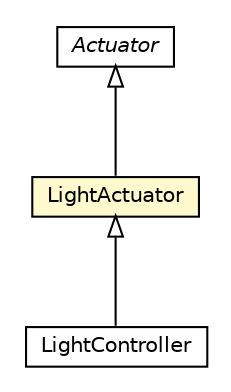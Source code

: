#!/usr/local/bin/dot
#
# Class diagram 
# Generated by UMLGraph version R5_6-24-gf6e263 (http://www.umlgraph.org/)
#

digraph G {
	edge [fontname="Helvetica",fontsize=10,labelfontname="Helvetica",labelfontsize=10];
	node [fontname="Helvetica",fontsize=10,shape=plaintext];
	nodesep=0.25;
	ranksep=0.5;
	// org.universAAL.ontology.device.LightActuator
	c5015210 [label=<<table title="org.universAAL.ontology.device.LightActuator" border="0" cellborder="1" cellspacing="0" cellpadding="2" port="p" bgcolor="lemonChiffon" href="./LightActuator.html">
		<tr><td><table border="0" cellspacing="0" cellpadding="1">
<tr><td align="center" balign="center"> LightActuator </td></tr>
		</table></td></tr>
		</table>>, URL="./LightActuator.html", fontname="Helvetica", fontcolor="black", fontsize=10.0];
	// org.universAAL.ontology.device.Actuator
	c5015213 [label=<<table title="org.universAAL.ontology.device.Actuator" border="0" cellborder="1" cellspacing="0" cellpadding="2" port="p" href="./Actuator.html">
		<tr><td><table border="0" cellspacing="0" cellpadding="1">
<tr><td align="center" balign="center"><font face="Helvetica-Oblique"> Actuator </font></td></tr>
		</table></td></tr>
		</table>>, URL="./Actuator.html", fontname="Helvetica", fontcolor="black", fontsize=10.0];
	// org.universAAL.ontology.device.LightController
	c5015220 [label=<<table title="org.universAAL.ontology.device.LightController" border="0" cellborder="1" cellspacing="0" cellpadding="2" port="p" href="./LightController.html">
		<tr><td><table border="0" cellspacing="0" cellpadding="1">
<tr><td align="center" balign="center"> LightController </td></tr>
		</table></td></tr>
		</table>>, URL="./LightController.html", fontname="Helvetica", fontcolor="black", fontsize=10.0];
	//org.universAAL.ontology.device.LightActuator extends org.universAAL.ontology.device.Actuator
	c5015213:p -> c5015210:p [dir=back,arrowtail=empty];
	//org.universAAL.ontology.device.LightController extends org.universAAL.ontology.device.LightActuator
	c5015210:p -> c5015220:p [dir=back,arrowtail=empty];
}

